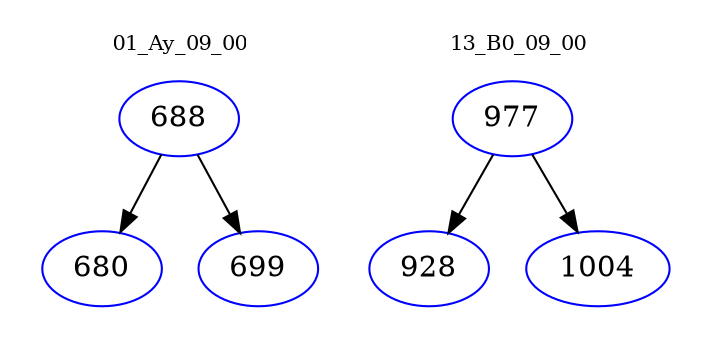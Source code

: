 digraph{
subgraph cluster_0 {
color = white
label = "01_Ay_09_00";
fontsize=10;
T0_688 [label="688", color="blue"]
T0_688 -> T0_680 [color="black"]
T0_680 [label="680", color="blue"]
T0_688 -> T0_699 [color="black"]
T0_699 [label="699", color="blue"]
}
subgraph cluster_1 {
color = white
label = "13_B0_09_00";
fontsize=10;
T1_977 [label="977", color="blue"]
T1_977 -> T1_928 [color="black"]
T1_928 [label="928", color="blue"]
T1_977 -> T1_1004 [color="black"]
T1_1004 [label="1004", color="blue"]
}
}
